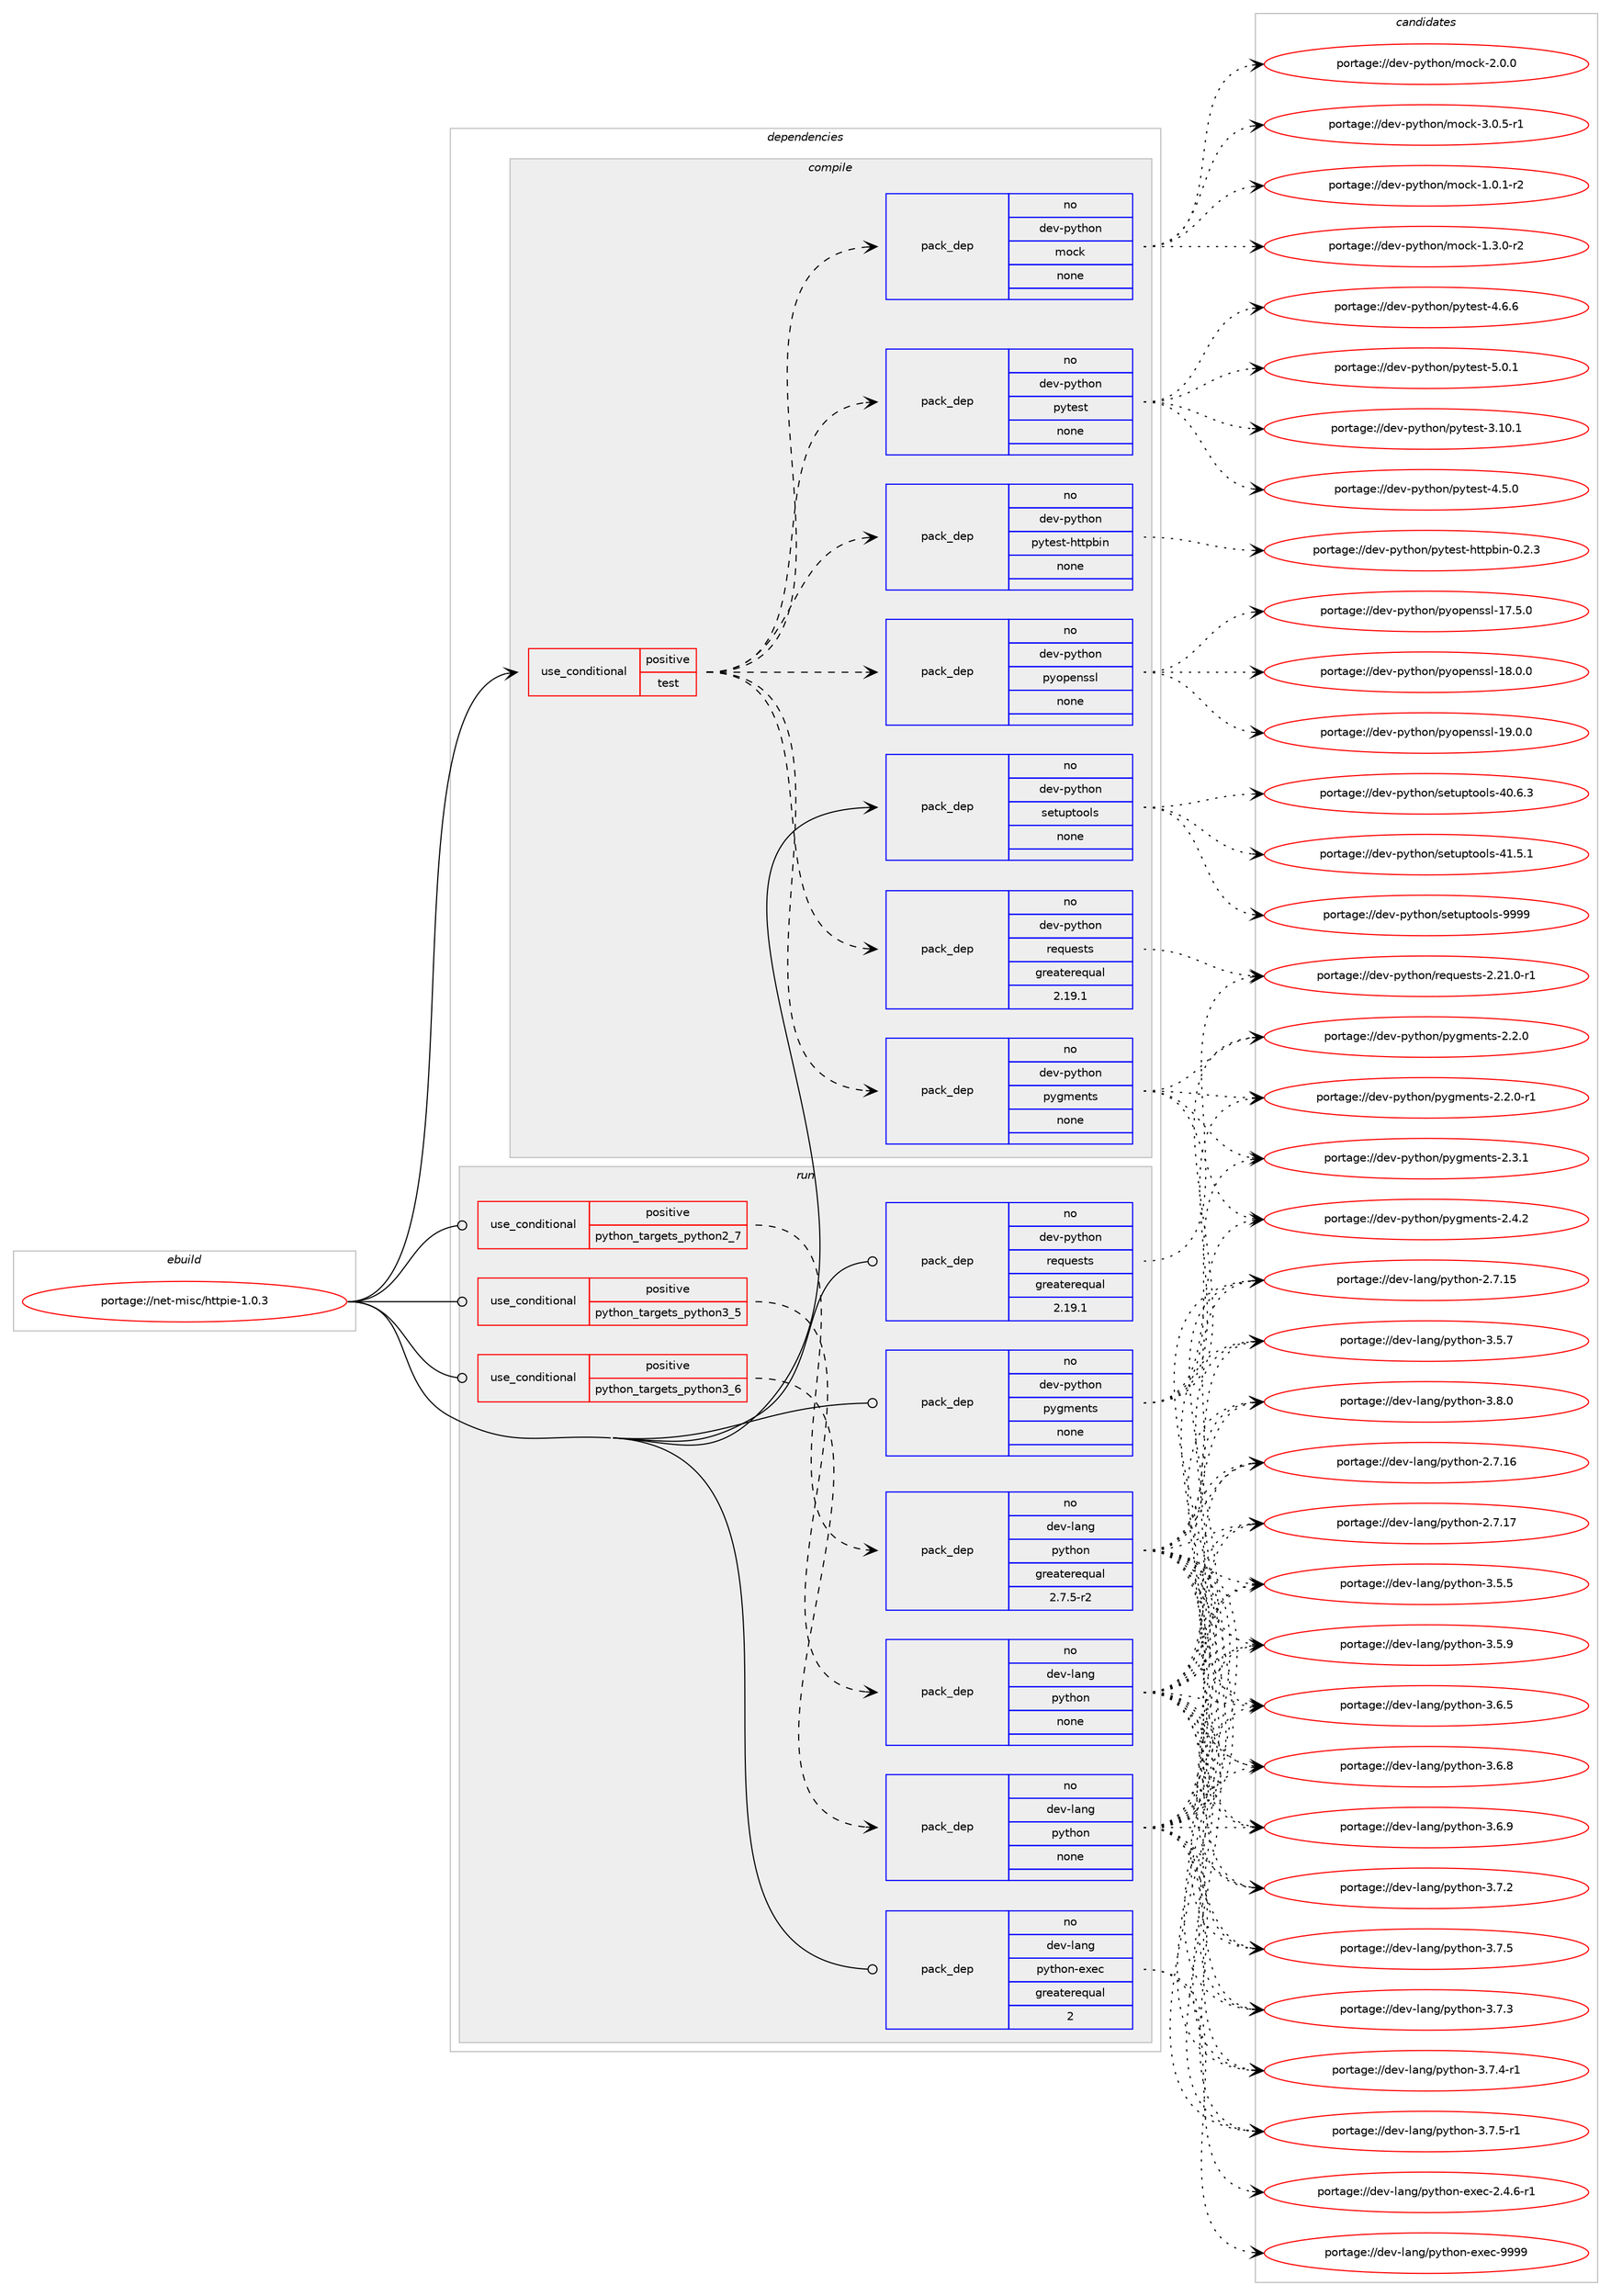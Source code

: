 digraph prolog {

# *************
# Graph options
# *************

newrank=true;
concentrate=true;
compound=true;
graph [rankdir=LR,fontname=Helvetica,fontsize=10,ranksep=1.5];#, ranksep=2.5, nodesep=0.2];
edge  [arrowhead=vee];
node  [fontname=Helvetica,fontsize=10];

# **********
# The ebuild
# **********

subgraph cluster_leftcol {
color=gray;
rank=same;
label=<<i>ebuild</i>>;
id [label="portage://net-misc/httpie-1.0.3", color=red, width=4, href="../net-misc/httpie-1.0.3.svg"];
}

# ****************
# The dependencies
# ****************

subgraph cluster_midcol {
color=gray;
label=<<i>dependencies</i>>;
subgraph cluster_compile {
fillcolor="#eeeeee";
style=filled;
label=<<i>compile</i>>;
subgraph cond91700 {
dependency366346 [label=<<TABLE BORDER="0" CELLBORDER="1" CELLSPACING="0" CELLPADDING="4"><TR><TD ROWSPAN="3" CELLPADDING="10">use_conditional</TD></TR><TR><TD>positive</TD></TR><TR><TD>test</TD></TR></TABLE>>, shape=none, color=red];
subgraph pack268550 {
dependency366347 [label=<<TABLE BORDER="0" CELLBORDER="1" CELLSPACING="0" CELLPADDING="4" WIDTH="220"><TR><TD ROWSPAN="6" CELLPADDING="30">pack_dep</TD></TR><TR><TD WIDTH="110">no</TD></TR><TR><TD>dev-python</TD></TR><TR><TD>pygments</TD></TR><TR><TD>none</TD></TR><TR><TD></TD></TR></TABLE>>, shape=none, color=blue];
}
dependency366346:e -> dependency366347:w [weight=20,style="dashed",arrowhead="vee"];
subgraph pack268551 {
dependency366348 [label=<<TABLE BORDER="0" CELLBORDER="1" CELLSPACING="0" CELLPADDING="4" WIDTH="220"><TR><TD ROWSPAN="6" CELLPADDING="30">pack_dep</TD></TR><TR><TD WIDTH="110">no</TD></TR><TR><TD>dev-python</TD></TR><TR><TD>requests</TD></TR><TR><TD>greaterequal</TD></TR><TR><TD>2.19.1</TD></TR></TABLE>>, shape=none, color=blue];
}
dependency366346:e -> dependency366348:w [weight=20,style="dashed",arrowhead="vee"];
subgraph pack268552 {
dependency366349 [label=<<TABLE BORDER="0" CELLBORDER="1" CELLSPACING="0" CELLPADDING="4" WIDTH="220"><TR><TD ROWSPAN="6" CELLPADDING="30">pack_dep</TD></TR><TR><TD WIDTH="110">no</TD></TR><TR><TD>dev-python</TD></TR><TR><TD>mock</TD></TR><TR><TD>none</TD></TR><TR><TD></TD></TR></TABLE>>, shape=none, color=blue];
}
dependency366346:e -> dependency366349:w [weight=20,style="dashed",arrowhead="vee"];
subgraph pack268553 {
dependency366350 [label=<<TABLE BORDER="0" CELLBORDER="1" CELLSPACING="0" CELLPADDING="4" WIDTH="220"><TR><TD ROWSPAN="6" CELLPADDING="30">pack_dep</TD></TR><TR><TD WIDTH="110">no</TD></TR><TR><TD>dev-python</TD></TR><TR><TD>pyopenssl</TD></TR><TR><TD>none</TD></TR><TR><TD></TD></TR></TABLE>>, shape=none, color=blue];
}
dependency366346:e -> dependency366350:w [weight=20,style="dashed",arrowhead="vee"];
subgraph pack268554 {
dependency366351 [label=<<TABLE BORDER="0" CELLBORDER="1" CELLSPACING="0" CELLPADDING="4" WIDTH="220"><TR><TD ROWSPAN="6" CELLPADDING="30">pack_dep</TD></TR><TR><TD WIDTH="110">no</TD></TR><TR><TD>dev-python</TD></TR><TR><TD>pytest-httpbin</TD></TR><TR><TD>none</TD></TR><TR><TD></TD></TR></TABLE>>, shape=none, color=blue];
}
dependency366346:e -> dependency366351:w [weight=20,style="dashed",arrowhead="vee"];
subgraph pack268555 {
dependency366352 [label=<<TABLE BORDER="0" CELLBORDER="1" CELLSPACING="0" CELLPADDING="4" WIDTH="220"><TR><TD ROWSPAN="6" CELLPADDING="30">pack_dep</TD></TR><TR><TD WIDTH="110">no</TD></TR><TR><TD>dev-python</TD></TR><TR><TD>pytest</TD></TR><TR><TD>none</TD></TR><TR><TD></TD></TR></TABLE>>, shape=none, color=blue];
}
dependency366346:e -> dependency366352:w [weight=20,style="dashed",arrowhead="vee"];
}
id:e -> dependency366346:w [weight=20,style="solid",arrowhead="vee"];
subgraph pack268556 {
dependency366353 [label=<<TABLE BORDER="0" CELLBORDER="1" CELLSPACING="0" CELLPADDING="4" WIDTH="220"><TR><TD ROWSPAN="6" CELLPADDING="30">pack_dep</TD></TR><TR><TD WIDTH="110">no</TD></TR><TR><TD>dev-python</TD></TR><TR><TD>setuptools</TD></TR><TR><TD>none</TD></TR><TR><TD></TD></TR></TABLE>>, shape=none, color=blue];
}
id:e -> dependency366353:w [weight=20,style="solid",arrowhead="vee"];
}
subgraph cluster_compileandrun {
fillcolor="#eeeeee";
style=filled;
label=<<i>compile and run</i>>;
}
subgraph cluster_run {
fillcolor="#eeeeee";
style=filled;
label=<<i>run</i>>;
subgraph cond91701 {
dependency366354 [label=<<TABLE BORDER="0" CELLBORDER="1" CELLSPACING="0" CELLPADDING="4"><TR><TD ROWSPAN="3" CELLPADDING="10">use_conditional</TD></TR><TR><TD>positive</TD></TR><TR><TD>python_targets_python2_7</TD></TR></TABLE>>, shape=none, color=red];
subgraph pack268557 {
dependency366355 [label=<<TABLE BORDER="0" CELLBORDER="1" CELLSPACING="0" CELLPADDING="4" WIDTH="220"><TR><TD ROWSPAN="6" CELLPADDING="30">pack_dep</TD></TR><TR><TD WIDTH="110">no</TD></TR><TR><TD>dev-lang</TD></TR><TR><TD>python</TD></TR><TR><TD>greaterequal</TD></TR><TR><TD>2.7.5-r2</TD></TR></TABLE>>, shape=none, color=blue];
}
dependency366354:e -> dependency366355:w [weight=20,style="dashed",arrowhead="vee"];
}
id:e -> dependency366354:w [weight=20,style="solid",arrowhead="odot"];
subgraph cond91702 {
dependency366356 [label=<<TABLE BORDER="0" CELLBORDER="1" CELLSPACING="0" CELLPADDING="4"><TR><TD ROWSPAN="3" CELLPADDING="10">use_conditional</TD></TR><TR><TD>positive</TD></TR><TR><TD>python_targets_python3_5</TD></TR></TABLE>>, shape=none, color=red];
subgraph pack268558 {
dependency366357 [label=<<TABLE BORDER="0" CELLBORDER="1" CELLSPACING="0" CELLPADDING="4" WIDTH="220"><TR><TD ROWSPAN="6" CELLPADDING="30">pack_dep</TD></TR><TR><TD WIDTH="110">no</TD></TR><TR><TD>dev-lang</TD></TR><TR><TD>python</TD></TR><TR><TD>none</TD></TR><TR><TD></TD></TR></TABLE>>, shape=none, color=blue];
}
dependency366356:e -> dependency366357:w [weight=20,style="dashed",arrowhead="vee"];
}
id:e -> dependency366356:w [weight=20,style="solid",arrowhead="odot"];
subgraph cond91703 {
dependency366358 [label=<<TABLE BORDER="0" CELLBORDER="1" CELLSPACING="0" CELLPADDING="4"><TR><TD ROWSPAN="3" CELLPADDING="10">use_conditional</TD></TR><TR><TD>positive</TD></TR><TR><TD>python_targets_python3_6</TD></TR></TABLE>>, shape=none, color=red];
subgraph pack268559 {
dependency366359 [label=<<TABLE BORDER="0" CELLBORDER="1" CELLSPACING="0" CELLPADDING="4" WIDTH="220"><TR><TD ROWSPAN="6" CELLPADDING="30">pack_dep</TD></TR><TR><TD WIDTH="110">no</TD></TR><TR><TD>dev-lang</TD></TR><TR><TD>python</TD></TR><TR><TD>none</TD></TR><TR><TD></TD></TR></TABLE>>, shape=none, color=blue];
}
dependency366358:e -> dependency366359:w [weight=20,style="dashed",arrowhead="vee"];
}
id:e -> dependency366358:w [weight=20,style="solid",arrowhead="odot"];
subgraph pack268560 {
dependency366360 [label=<<TABLE BORDER="0" CELLBORDER="1" CELLSPACING="0" CELLPADDING="4" WIDTH="220"><TR><TD ROWSPAN="6" CELLPADDING="30">pack_dep</TD></TR><TR><TD WIDTH="110">no</TD></TR><TR><TD>dev-lang</TD></TR><TR><TD>python-exec</TD></TR><TR><TD>greaterequal</TD></TR><TR><TD>2</TD></TR></TABLE>>, shape=none, color=blue];
}
id:e -> dependency366360:w [weight=20,style="solid",arrowhead="odot"];
subgraph pack268561 {
dependency366361 [label=<<TABLE BORDER="0" CELLBORDER="1" CELLSPACING="0" CELLPADDING="4" WIDTH="220"><TR><TD ROWSPAN="6" CELLPADDING="30">pack_dep</TD></TR><TR><TD WIDTH="110">no</TD></TR><TR><TD>dev-python</TD></TR><TR><TD>pygments</TD></TR><TR><TD>none</TD></TR><TR><TD></TD></TR></TABLE>>, shape=none, color=blue];
}
id:e -> dependency366361:w [weight=20,style="solid",arrowhead="odot"];
subgraph pack268562 {
dependency366362 [label=<<TABLE BORDER="0" CELLBORDER="1" CELLSPACING="0" CELLPADDING="4" WIDTH="220"><TR><TD ROWSPAN="6" CELLPADDING="30">pack_dep</TD></TR><TR><TD WIDTH="110">no</TD></TR><TR><TD>dev-python</TD></TR><TR><TD>requests</TD></TR><TR><TD>greaterequal</TD></TR><TR><TD>2.19.1</TD></TR></TABLE>>, shape=none, color=blue];
}
id:e -> dependency366362:w [weight=20,style="solid",arrowhead="odot"];
}
}

# **************
# The candidates
# **************

subgraph cluster_choices {
rank=same;
color=gray;
label=<<i>candidates</i>>;

subgraph choice268550 {
color=black;
nodesep=1;
choiceportage1001011184511212111610411111047112121103109101110116115455046504648 [label="portage://dev-python/pygments-2.2.0", color=red, width=4,href="../dev-python/pygments-2.2.0.svg"];
choiceportage10010111845112121116104111110471121211031091011101161154550465046484511449 [label="portage://dev-python/pygments-2.2.0-r1", color=red, width=4,href="../dev-python/pygments-2.2.0-r1.svg"];
choiceportage1001011184511212111610411111047112121103109101110116115455046514649 [label="portage://dev-python/pygments-2.3.1", color=red, width=4,href="../dev-python/pygments-2.3.1.svg"];
choiceportage1001011184511212111610411111047112121103109101110116115455046524650 [label="portage://dev-python/pygments-2.4.2", color=red, width=4,href="../dev-python/pygments-2.4.2.svg"];
dependency366347:e -> choiceportage1001011184511212111610411111047112121103109101110116115455046504648:w [style=dotted,weight="100"];
dependency366347:e -> choiceportage10010111845112121116104111110471121211031091011101161154550465046484511449:w [style=dotted,weight="100"];
dependency366347:e -> choiceportage1001011184511212111610411111047112121103109101110116115455046514649:w [style=dotted,weight="100"];
dependency366347:e -> choiceportage1001011184511212111610411111047112121103109101110116115455046524650:w [style=dotted,weight="100"];
}
subgraph choice268551 {
color=black;
nodesep=1;
choiceportage1001011184511212111610411111047114101113117101115116115455046504946484511449 [label="portage://dev-python/requests-2.21.0-r1", color=red, width=4,href="../dev-python/requests-2.21.0-r1.svg"];
dependency366348:e -> choiceportage1001011184511212111610411111047114101113117101115116115455046504946484511449:w [style=dotted,weight="100"];
}
subgraph choice268552 {
color=black;
nodesep=1;
choiceportage1001011184511212111610411111047109111991074549464846494511450 [label="portage://dev-python/mock-1.0.1-r2", color=red, width=4,href="../dev-python/mock-1.0.1-r2.svg"];
choiceportage1001011184511212111610411111047109111991074549465146484511450 [label="portage://dev-python/mock-1.3.0-r2", color=red, width=4,href="../dev-python/mock-1.3.0-r2.svg"];
choiceportage100101118451121211161041111104710911199107455046484648 [label="portage://dev-python/mock-2.0.0", color=red, width=4,href="../dev-python/mock-2.0.0.svg"];
choiceportage1001011184511212111610411111047109111991074551464846534511449 [label="portage://dev-python/mock-3.0.5-r1", color=red, width=4,href="../dev-python/mock-3.0.5-r1.svg"];
dependency366349:e -> choiceportage1001011184511212111610411111047109111991074549464846494511450:w [style=dotted,weight="100"];
dependency366349:e -> choiceportage1001011184511212111610411111047109111991074549465146484511450:w [style=dotted,weight="100"];
dependency366349:e -> choiceportage100101118451121211161041111104710911199107455046484648:w [style=dotted,weight="100"];
dependency366349:e -> choiceportage1001011184511212111610411111047109111991074551464846534511449:w [style=dotted,weight="100"];
}
subgraph choice268553 {
color=black;
nodesep=1;
choiceportage100101118451121211161041111104711212111111210111011511510845495546534648 [label="portage://dev-python/pyopenssl-17.5.0", color=red, width=4,href="../dev-python/pyopenssl-17.5.0.svg"];
choiceportage100101118451121211161041111104711212111111210111011511510845495646484648 [label="portage://dev-python/pyopenssl-18.0.0", color=red, width=4,href="../dev-python/pyopenssl-18.0.0.svg"];
choiceportage100101118451121211161041111104711212111111210111011511510845495746484648 [label="portage://dev-python/pyopenssl-19.0.0", color=red, width=4,href="../dev-python/pyopenssl-19.0.0.svg"];
dependency366350:e -> choiceportage100101118451121211161041111104711212111111210111011511510845495546534648:w [style=dotted,weight="100"];
dependency366350:e -> choiceportage100101118451121211161041111104711212111111210111011511510845495646484648:w [style=dotted,weight="100"];
dependency366350:e -> choiceportage100101118451121211161041111104711212111111210111011511510845495746484648:w [style=dotted,weight="100"];
}
subgraph choice268554 {
color=black;
nodesep=1;
choiceportage10010111845112121116104111110471121211161011151164510411611611298105110454846504651 [label="portage://dev-python/pytest-httpbin-0.2.3", color=red, width=4,href="../dev-python/pytest-httpbin-0.2.3.svg"];
dependency366351:e -> choiceportage10010111845112121116104111110471121211161011151164510411611611298105110454846504651:w [style=dotted,weight="100"];
}
subgraph choice268555 {
color=black;
nodesep=1;
choiceportage100101118451121211161041111104711212111610111511645514649484649 [label="portage://dev-python/pytest-3.10.1", color=red, width=4,href="../dev-python/pytest-3.10.1.svg"];
choiceportage1001011184511212111610411111047112121116101115116455246534648 [label="portage://dev-python/pytest-4.5.0", color=red, width=4,href="../dev-python/pytest-4.5.0.svg"];
choiceportage1001011184511212111610411111047112121116101115116455246544654 [label="portage://dev-python/pytest-4.6.6", color=red, width=4,href="../dev-python/pytest-4.6.6.svg"];
choiceportage1001011184511212111610411111047112121116101115116455346484649 [label="portage://dev-python/pytest-5.0.1", color=red, width=4,href="../dev-python/pytest-5.0.1.svg"];
dependency366352:e -> choiceportage100101118451121211161041111104711212111610111511645514649484649:w [style=dotted,weight="100"];
dependency366352:e -> choiceportage1001011184511212111610411111047112121116101115116455246534648:w [style=dotted,weight="100"];
dependency366352:e -> choiceportage1001011184511212111610411111047112121116101115116455246544654:w [style=dotted,weight="100"];
dependency366352:e -> choiceportage1001011184511212111610411111047112121116101115116455346484649:w [style=dotted,weight="100"];
}
subgraph choice268556 {
color=black;
nodesep=1;
choiceportage100101118451121211161041111104711510111611711211611111110811545524846544651 [label="portage://dev-python/setuptools-40.6.3", color=red, width=4,href="../dev-python/setuptools-40.6.3.svg"];
choiceportage100101118451121211161041111104711510111611711211611111110811545524946534649 [label="portage://dev-python/setuptools-41.5.1", color=red, width=4,href="../dev-python/setuptools-41.5.1.svg"];
choiceportage10010111845112121116104111110471151011161171121161111111081154557575757 [label="portage://dev-python/setuptools-9999", color=red, width=4,href="../dev-python/setuptools-9999.svg"];
dependency366353:e -> choiceportage100101118451121211161041111104711510111611711211611111110811545524846544651:w [style=dotted,weight="100"];
dependency366353:e -> choiceportage100101118451121211161041111104711510111611711211611111110811545524946534649:w [style=dotted,weight="100"];
dependency366353:e -> choiceportage10010111845112121116104111110471151011161171121161111111081154557575757:w [style=dotted,weight="100"];
}
subgraph choice268557 {
color=black;
nodesep=1;
choiceportage10010111845108971101034711212111610411111045504655464953 [label="portage://dev-lang/python-2.7.15", color=red, width=4,href="../dev-lang/python-2.7.15.svg"];
choiceportage10010111845108971101034711212111610411111045504655464954 [label="portage://dev-lang/python-2.7.16", color=red, width=4,href="../dev-lang/python-2.7.16.svg"];
choiceportage10010111845108971101034711212111610411111045504655464955 [label="portage://dev-lang/python-2.7.17", color=red, width=4,href="../dev-lang/python-2.7.17.svg"];
choiceportage100101118451089711010347112121116104111110455146534653 [label="portage://dev-lang/python-3.5.5", color=red, width=4,href="../dev-lang/python-3.5.5.svg"];
choiceportage100101118451089711010347112121116104111110455146534655 [label="portage://dev-lang/python-3.5.7", color=red, width=4,href="../dev-lang/python-3.5.7.svg"];
choiceportage100101118451089711010347112121116104111110455146534657 [label="portage://dev-lang/python-3.5.9", color=red, width=4,href="../dev-lang/python-3.5.9.svg"];
choiceportage100101118451089711010347112121116104111110455146544653 [label="portage://dev-lang/python-3.6.5", color=red, width=4,href="../dev-lang/python-3.6.5.svg"];
choiceportage100101118451089711010347112121116104111110455146544656 [label="portage://dev-lang/python-3.6.8", color=red, width=4,href="../dev-lang/python-3.6.8.svg"];
choiceportage100101118451089711010347112121116104111110455146544657 [label="portage://dev-lang/python-3.6.9", color=red, width=4,href="../dev-lang/python-3.6.9.svg"];
choiceportage100101118451089711010347112121116104111110455146554650 [label="portage://dev-lang/python-3.7.2", color=red, width=4,href="../dev-lang/python-3.7.2.svg"];
choiceportage100101118451089711010347112121116104111110455146554651 [label="portage://dev-lang/python-3.7.3", color=red, width=4,href="../dev-lang/python-3.7.3.svg"];
choiceportage1001011184510897110103471121211161041111104551465546524511449 [label="portage://dev-lang/python-3.7.4-r1", color=red, width=4,href="../dev-lang/python-3.7.4-r1.svg"];
choiceportage100101118451089711010347112121116104111110455146554653 [label="portage://dev-lang/python-3.7.5", color=red, width=4,href="../dev-lang/python-3.7.5.svg"];
choiceportage1001011184510897110103471121211161041111104551465546534511449 [label="portage://dev-lang/python-3.7.5-r1", color=red, width=4,href="../dev-lang/python-3.7.5-r1.svg"];
choiceportage100101118451089711010347112121116104111110455146564648 [label="portage://dev-lang/python-3.8.0", color=red, width=4,href="../dev-lang/python-3.8.0.svg"];
dependency366355:e -> choiceportage10010111845108971101034711212111610411111045504655464953:w [style=dotted,weight="100"];
dependency366355:e -> choiceportage10010111845108971101034711212111610411111045504655464954:w [style=dotted,weight="100"];
dependency366355:e -> choiceportage10010111845108971101034711212111610411111045504655464955:w [style=dotted,weight="100"];
dependency366355:e -> choiceportage100101118451089711010347112121116104111110455146534653:w [style=dotted,weight="100"];
dependency366355:e -> choiceportage100101118451089711010347112121116104111110455146534655:w [style=dotted,weight="100"];
dependency366355:e -> choiceportage100101118451089711010347112121116104111110455146534657:w [style=dotted,weight="100"];
dependency366355:e -> choiceportage100101118451089711010347112121116104111110455146544653:w [style=dotted,weight="100"];
dependency366355:e -> choiceportage100101118451089711010347112121116104111110455146544656:w [style=dotted,weight="100"];
dependency366355:e -> choiceportage100101118451089711010347112121116104111110455146544657:w [style=dotted,weight="100"];
dependency366355:e -> choiceportage100101118451089711010347112121116104111110455146554650:w [style=dotted,weight="100"];
dependency366355:e -> choiceportage100101118451089711010347112121116104111110455146554651:w [style=dotted,weight="100"];
dependency366355:e -> choiceportage1001011184510897110103471121211161041111104551465546524511449:w [style=dotted,weight="100"];
dependency366355:e -> choiceportage100101118451089711010347112121116104111110455146554653:w [style=dotted,weight="100"];
dependency366355:e -> choiceportage1001011184510897110103471121211161041111104551465546534511449:w [style=dotted,weight="100"];
dependency366355:e -> choiceportage100101118451089711010347112121116104111110455146564648:w [style=dotted,weight="100"];
}
subgraph choice268558 {
color=black;
nodesep=1;
choiceportage10010111845108971101034711212111610411111045504655464953 [label="portage://dev-lang/python-2.7.15", color=red, width=4,href="../dev-lang/python-2.7.15.svg"];
choiceportage10010111845108971101034711212111610411111045504655464954 [label="portage://dev-lang/python-2.7.16", color=red, width=4,href="../dev-lang/python-2.7.16.svg"];
choiceportage10010111845108971101034711212111610411111045504655464955 [label="portage://dev-lang/python-2.7.17", color=red, width=4,href="../dev-lang/python-2.7.17.svg"];
choiceportage100101118451089711010347112121116104111110455146534653 [label="portage://dev-lang/python-3.5.5", color=red, width=4,href="../dev-lang/python-3.5.5.svg"];
choiceportage100101118451089711010347112121116104111110455146534655 [label="portage://dev-lang/python-3.5.7", color=red, width=4,href="../dev-lang/python-3.5.7.svg"];
choiceportage100101118451089711010347112121116104111110455146534657 [label="portage://dev-lang/python-3.5.9", color=red, width=4,href="../dev-lang/python-3.5.9.svg"];
choiceportage100101118451089711010347112121116104111110455146544653 [label="portage://dev-lang/python-3.6.5", color=red, width=4,href="../dev-lang/python-3.6.5.svg"];
choiceportage100101118451089711010347112121116104111110455146544656 [label="portage://dev-lang/python-3.6.8", color=red, width=4,href="../dev-lang/python-3.6.8.svg"];
choiceportage100101118451089711010347112121116104111110455146544657 [label="portage://dev-lang/python-3.6.9", color=red, width=4,href="../dev-lang/python-3.6.9.svg"];
choiceportage100101118451089711010347112121116104111110455146554650 [label="portage://dev-lang/python-3.7.2", color=red, width=4,href="../dev-lang/python-3.7.2.svg"];
choiceportage100101118451089711010347112121116104111110455146554651 [label="portage://dev-lang/python-3.7.3", color=red, width=4,href="../dev-lang/python-3.7.3.svg"];
choiceportage1001011184510897110103471121211161041111104551465546524511449 [label="portage://dev-lang/python-3.7.4-r1", color=red, width=4,href="../dev-lang/python-3.7.4-r1.svg"];
choiceportage100101118451089711010347112121116104111110455146554653 [label="portage://dev-lang/python-3.7.5", color=red, width=4,href="../dev-lang/python-3.7.5.svg"];
choiceportage1001011184510897110103471121211161041111104551465546534511449 [label="portage://dev-lang/python-3.7.5-r1", color=red, width=4,href="../dev-lang/python-3.7.5-r1.svg"];
choiceportage100101118451089711010347112121116104111110455146564648 [label="portage://dev-lang/python-3.8.0", color=red, width=4,href="../dev-lang/python-3.8.0.svg"];
dependency366357:e -> choiceportage10010111845108971101034711212111610411111045504655464953:w [style=dotted,weight="100"];
dependency366357:e -> choiceportage10010111845108971101034711212111610411111045504655464954:w [style=dotted,weight="100"];
dependency366357:e -> choiceportage10010111845108971101034711212111610411111045504655464955:w [style=dotted,weight="100"];
dependency366357:e -> choiceportage100101118451089711010347112121116104111110455146534653:w [style=dotted,weight="100"];
dependency366357:e -> choiceportage100101118451089711010347112121116104111110455146534655:w [style=dotted,weight="100"];
dependency366357:e -> choiceportage100101118451089711010347112121116104111110455146534657:w [style=dotted,weight="100"];
dependency366357:e -> choiceportage100101118451089711010347112121116104111110455146544653:w [style=dotted,weight="100"];
dependency366357:e -> choiceportage100101118451089711010347112121116104111110455146544656:w [style=dotted,weight="100"];
dependency366357:e -> choiceportage100101118451089711010347112121116104111110455146544657:w [style=dotted,weight="100"];
dependency366357:e -> choiceportage100101118451089711010347112121116104111110455146554650:w [style=dotted,weight="100"];
dependency366357:e -> choiceportage100101118451089711010347112121116104111110455146554651:w [style=dotted,weight="100"];
dependency366357:e -> choiceportage1001011184510897110103471121211161041111104551465546524511449:w [style=dotted,weight="100"];
dependency366357:e -> choiceportage100101118451089711010347112121116104111110455146554653:w [style=dotted,weight="100"];
dependency366357:e -> choiceportage1001011184510897110103471121211161041111104551465546534511449:w [style=dotted,weight="100"];
dependency366357:e -> choiceportage100101118451089711010347112121116104111110455146564648:w [style=dotted,weight="100"];
}
subgraph choice268559 {
color=black;
nodesep=1;
choiceportage10010111845108971101034711212111610411111045504655464953 [label="portage://dev-lang/python-2.7.15", color=red, width=4,href="../dev-lang/python-2.7.15.svg"];
choiceportage10010111845108971101034711212111610411111045504655464954 [label="portage://dev-lang/python-2.7.16", color=red, width=4,href="../dev-lang/python-2.7.16.svg"];
choiceportage10010111845108971101034711212111610411111045504655464955 [label="portage://dev-lang/python-2.7.17", color=red, width=4,href="../dev-lang/python-2.7.17.svg"];
choiceportage100101118451089711010347112121116104111110455146534653 [label="portage://dev-lang/python-3.5.5", color=red, width=4,href="../dev-lang/python-3.5.5.svg"];
choiceportage100101118451089711010347112121116104111110455146534655 [label="portage://dev-lang/python-3.5.7", color=red, width=4,href="../dev-lang/python-3.5.7.svg"];
choiceportage100101118451089711010347112121116104111110455146534657 [label="portage://dev-lang/python-3.5.9", color=red, width=4,href="../dev-lang/python-3.5.9.svg"];
choiceportage100101118451089711010347112121116104111110455146544653 [label="portage://dev-lang/python-3.6.5", color=red, width=4,href="../dev-lang/python-3.6.5.svg"];
choiceportage100101118451089711010347112121116104111110455146544656 [label="portage://dev-lang/python-3.6.8", color=red, width=4,href="../dev-lang/python-3.6.8.svg"];
choiceportage100101118451089711010347112121116104111110455146544657 [label="portage://dev-lang/python-3.6.9", color=red, width=4,href="../dev-lang/python-3.6.9.svg"];
choiceportage100101118451089711010347112121116104111110455146554650 [label="portage://dev-lang/python-3.7.2", color=red, width=4,href="../dev-lang/python-3.7.2.svg"];
choiceportage100101118451089711010347112121116104111110455146554651 [label="portage://dev-lang/python-3.7.3", color=red, width=4,href="../dev-lang/python-3.7.3.svg"];
choiceportage1001011184510897110103471121211161041111104551465546524511449 [label="portage://dev-lang/python-3.7.4-r1", color=red, width=4,href="../dev-lang/python-3.7.4-r1.svg"];
choiceportage100101118451089711010347112121116104111110455146554653 [label="portage://dev-lang/python-3.7.5", color=red, width=4,href="../dev-lang/python-3.7.5.svg"];
choiceportage1001011184510897110103471121211161041111104551465546534511449 [label="portage://dev-lang/python-3.7.5-r1", color=red, width=4,href="../dev-lang/python-3.7.5-r1.svg"];
choiceportage100101118451089711010347112121116104111110455146564648 [label="portage://dev-lang/python-3.8.0", color=red, width=4,href="../dev-lang/python-3.8.0.svg"];
dependency366359:e -> choiceportage10010111845108971101034711212111610411111045504655464953:w [style=dotted,weight="100"];
dependency366359:e -> choiceportage10010111845108971101034711212111610411111045504655464954:w [style=dotted,weight="100"];
dependency366359:e -> choiceportage10010111845108971101034711212111610411111045504655464955:w [style=dotted,weight="100"];
dependency366359:e -> choiceportage100101118451089711010347112121116104111110455146534653:w [style=dotted,weight="100"];
dependency366359:e -> choiceportage100101118451089711010347112121116104111110455146534655:w [style=dotted,weight="100"];
dependency366359:e -> choiceportage100101118451089711010347112121116104111110455146534657:w [style=dotted,weight="100"];
dependency366359:e -> choiceportage100101118451089711010347112121116104111110455146544653:w [style=dotted,weight="100"];
dependency366359:e -> choiceportage100101118451089711010347112121116104111110455146544656:w [style=dotted,weight="100"];
dependency366359:e -> choiceportage100101118451089711010347112121116104111110455146544657:w [style=dotted,weight="100"];
dependency366359:e -> choiceportage100101118451089711010347112121116104111110455146554650:w [style=dotted,weight="100"];
dependency366359:e -> choiceportage100101118451089711010347112121116104111110455146554651:w [style=dotted,weight="100"];
dependency366359:e -> choiceportage1001011184510897110103471121211161041111104551465546524511449:w [style=dotted,weight="100"];
dependency366359:e -> choiceportage100101118451089711010347112121116104111110455146554653:w [style=dotted,weight="100"];
dependency366359:e -> choiceportage1001011184510897110103471121211161041111104551465546534511449:w [style=dotted,weight="100"];
dependency366359:e -> choiceportage100101118451089711010347112121116104111110455146564648:w [style=dotted,weight="100"];
}
subgraph choice268560 {
color=black;
nodesep=1;
choiceportage10010111845108971101034711212111610411111045101120101994550465246544511449 [label="portage://dev-lang/python-exec-2.4.6-r1", color=red, width=4,href="../dev-lang/python-exec-2.4.6-r1.svg"];
choiceportage10010111845108971101034711212111610411111045101120101994557575757 [label="portage://dev-lang/python-exec-9999", color=red, width=4,href="../dev-lang/python-exec-9999.svg"];
dependency366360:e -> choiceportage10010111845108971101034711212111610411111045101120101994550465246544511449:w [style=dotted,weight="100"];
dependency366360:e -> choiceportage10010111845108971101034711212111610411111045101120101994557575757:w [style=dotted,weight="100"];
}
subgraph choice268561 {
color=black;
nodesep=1;
choiceportage1001011184511212111610411111047112121103109101110116115455046504648 [label="portage://dev-python/pygments-2.2.0", color=red, width=4,href="../dev-python/pygments-2.2.0.svg"];
choiceportage10010111845112121116104111110471121211031091011101161154550465046484511449 [label="portage://dev-python/pygments-2.2.0-r1", color=red, width=4,href="../dev-python/pygments-2.2.0-r1.svg"];
choiceportage1001011184511212111610411111047112121103109101110116115455046514649 [label="portage://dev-python/pygments-2.3.1", color=red, width=4,href="../dev-python/pygments-2.3.1.svg"];
choiceportage1001011184511212111610411111047112121103109101110116115455046524650 [label="portage://dev-python/pygments-2.4.2", color=red, width=4,href="../dev-python/pygments-2.4.2.svg"];
dependency366361:e -> choiceportage1001011184511212111610411111047112121103109101110116115455046504648:w [style=dotted,weight="100"];
dependency366361:e -> choiceportage10010111845112121116104111110471121211031091011101161154550465046484511449:w [style=dotted,weight="100"];
dependency366361:e -> choiceportage1001011184511212111610411111047112121103109101110116115455046514649:w [style=dotted,weight="100"];
dependency366361:e -> choiceportage1001011184511212111610411111047112121103109101110116115455046524650:w [style=dotted,weight="100"];
}
subgraph choice268562 {
color=black;
nodesep=1;
choiceportage1001011184511212111610411111047114101113117101115116115455046504946484511449 [label="portage://dev-python/requests-2.21.0-r1", color=red, width=4,href="../dev-python/requests-2.21.0-r1.svg"];
dependency366362:e -> choiceportage1001011184511212111610411111047114101113117101115116115455046504946484511449:w [style=dotted,weight="100"];
}
}

}
